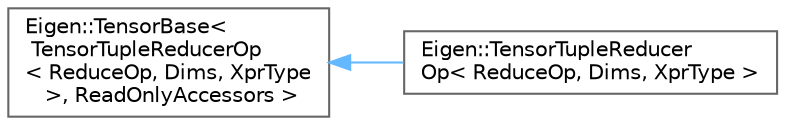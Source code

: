 digraph "类继承关系图"
{
 // LATEX_PDF_SIZE
  bgcolor="transparent";
  edge [fontname=Helvetica,fontsize=10,labelfontname=Helvetica,labelfontsize=10];
  node [fontname=Helvetica,fontsize=10,shape=box,height=0.2,width=0.4];
  rankdir="LR";
  Node0 [id="Node000000",label="Eigen::TensorBase\<\l TensorTupleReducerOp\l\< ReduceOp, Dims, XprType\l \>, ReadOnlyAccessors \>",height=0.2,width=0.4,color="grey40", fillcolor="white", style="filled",URL="$class_eigen_1_1_tensor_base.html",tooltip=" "];
  Node0 -> Node1 [id="edge4775_Node000000_Node000001",dir="back",color="steelblue1",style="solid",tooltip=" "];
  Node1 [id="Node000001",label="Eigen::TensorTupleReducer\lOp\< ReduceOp, Dims, XprType \>",height=0.2,width=0.4,color="grey40", fillcolor="white", style="filled",URL="$class_eigen_1_1_tensor_tuple_reducer_op.html",tooltip=" "];
}
